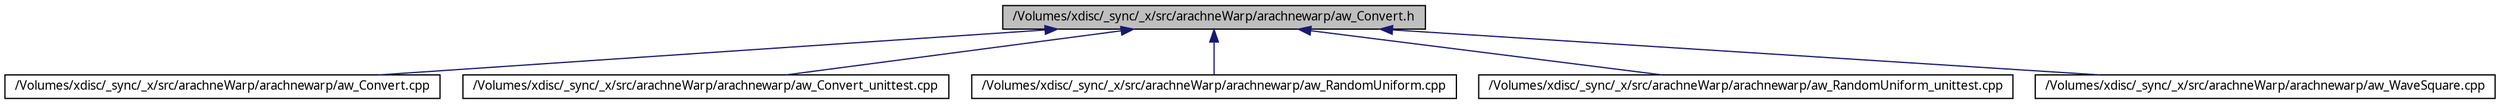 digraph G
{
  edge [fontname="FreeSans.ttf",fontsize="10",labelfontname="FreeSans.ttf",labelfontsize="10"];
  node [fontname="FreeSans.ttf",fontsize="10",shape=record];
  Node1 [label="/Volumes/xdisc/_sync/_x/src/arachneWarp/arachnewarp/aw_Convert.h",height=0.2,width=0.4,color="black", fillcolor="grey75", style="filled" fontcolor="black"];
  Node1 -> Node2 [dir=back,color="midnightblue",fontsize="10",style="solid",fontname="FreeSans.ttf"];
  Node2 [label="/Volumes/xdisc/_sync/_x/src/arachneWarp/arachnewarp/aw_Convert.cpp",height=0.2,width=0.4,color="black", fillcolor="white", style="filled",URL="$aw___convert_8cpp.html",tooltip="Conversion, transformation, and similar functional routines."];
  Node1 -> Node3 [dir=back,color="midnightblue",fontsize="10",style="solid",fontname="FreeSans.ttf"];
  Node3 [label="/Volumes/xdisc/_sync/_x/src/arachneWarp/arachnewarp/aw_Convert_unittest.cpp",height=0.2,width=0.4,color="black", fillcolor="white", style="filled",URL="$aw___convert__unittest_8cpp.html",tooltip="Testing for aw_Convert.cpp."];
  Node1 -> Node4 [dir=back,color="midnightblue",fontsize="10",style="solid",fontname="FreeSans.ttf"];
  Node4 [label="/Volumes/xdisc/_sync/_x/src/arachneWarp/arachnewarp/aw_RandomUniform.cpp",height=0.2,width=0.4,color="black", fillcolor="white", style="filled",URL="$aw___random_uniform_8cpp.html",tooltip="Random Uniform Generator."];
  Node1 -> Node5 [dir=back,color="midnightblue",fontsize="10",style="solid",fontname="FreeSans.ttf"];
  Node5 [label="/Volumes/xdisc/_sync/_x/src/arachneWarp/arachnewarp/aw_RandomUniform_unittest.cpp",height=0.2,width=0.4,color="black", fillcolor="white", style="filled",URL="$aw___random_uniform__unittest_8cpp.html",tooltip="Tests for aw_RandomUniform.cpp."];
  Node1 -> Node6 [dir=back,color="midnightblue",fontsize="10",style="solid",fontname="FreeSans.ttf"];
  Node6 [label="/Volumes/xdisc/_sync/_x/src/arachneWarp/arachnewarp/aw_WaveSquare.cpp",height=0.2,width=0.4,color="black", fillcolor="white", style="filled",URL="$aw___wave_square_8cpp.html",tooltip="Wave Square Generator."];
}
